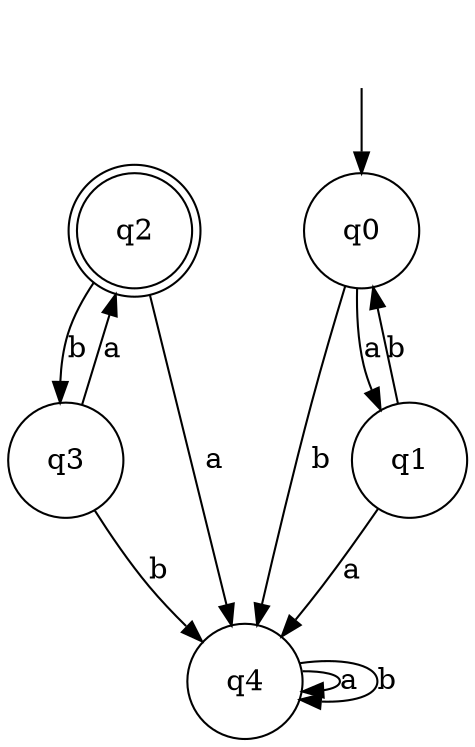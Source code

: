digraph Automaton {

q2 [shape = doublecircle, label=<<TABLE BORDER="0" CELLBORDER="0" CELLSPACING="0"><TR><TD>q2</TD></TR></TABLE>>];

_nil [style = invis, label=<<TABLE BORDER="0" CELLBORDER="" CELLSPACING="0"><TR><TD>_nil</TD></TR></TABLE>>];

q0 [shape = circle, label=<<TABLE BORDER="0" CELLBORDER="0" CELLSPACING="0"><TR><TD>q0</TD></TR></TABLE>>];

q3 [shape = circle, label=<<TABLE BORDER="0" CELLBORDER="0" CELLSPACING="0"><TR><TD>q3</TD></TR></TABLE>>];

q4 [shape = circle, label=<<TABLE BORDER="0" CELLBORDER="0" CELLSPACING="0"><TR><TD>q4</TD></TR></TABLE>>];

q1 [shape = circle, label=<<TABLE BORDER="0" CELLBORDER="0" CELLSPACING="0"><TR><TD>q1</TD></TR></TABLE>>];

q3->q4 [label="b"];

q4->q4 [label="a"];

q4->q4 [label="b"];

q3->q2 [label="a"];

_nil -> q0 [];

q1->q0 [label="b"];

q2->q4 [label="a"];

q0->q1 [label="a"];

q2->q3 [label="b"];

q0->q4 [label="b"];

q1->q4 [label="a"];

}

